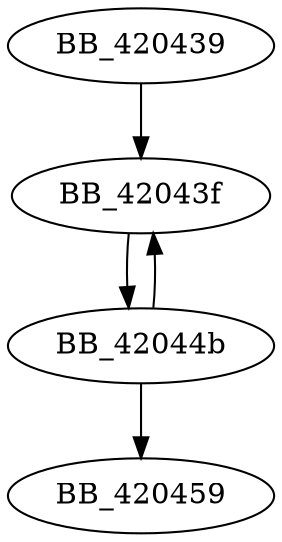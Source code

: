 DiGraph __initp_misc_cfltcvt_tab{
BB_420439->BB_42043f
BB_42043f->BB_42044b
BB_42044b->BB_42043f
BB_42044b->BB_420459
}
